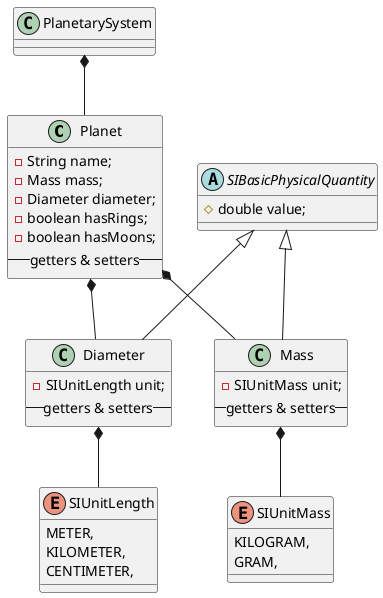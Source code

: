 @startuml
'https://plantuml.com/class-diagram

class Planet{
    - String name;
    - Mass mass;
    - Diameter diameter;
    - boolean hasRings;
    - boolean hasMoons;
    --getters & setters--
}

class PlanetarySystem{}

class Diameter{
    - SIUnitLength unit;
    --getters & setters--
}

class Mass{
    - SIUnitMass unit;
    --getters & setters--
}

enum SIUnitLength {
    METER,
    KILOMETER,
    CENTIMETER,
}

enum SIUnitMass {
    KILOGRAM,
    GRAM,
}

abstract class SIBasicPhysicalQuantity{
 # double value;
}

SIBasicPhysicalQuantity <|-- Diameter
SIBasicPhysicalQuantity <|-- Mass

PlanetarySystem *-- Planet

Planet *-- Diameter
Planet *-- Mass

Diameter *-- SIUnitLength
Mass *-- SIUnitMass

@enduml